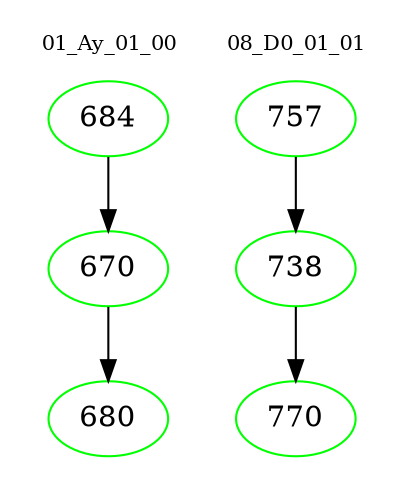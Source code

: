 digraph{
subgraph cluster_0 {
color = white
label = "01_Ay_01_00";
fontsize=10;
T0_684 [label="684", color="green"]
T0_684 -> T0_670 [color="black"]
T0_670 [label="670", color="green"]
T0_670 -> T0_680 [color="black"]
T0_680 [label="680", color="green"]
}
subgraph cluster_1 {
color = white
label = "08_D0_01_01";
fontsize=10;
T1_757 [label="757", color="green"]
T1_757 -> T1_738 [color="black"]
T1_738 [label="738", color="green"]
T1_738 -> T1_770 [color="black"]
T1_770 [label="770", color="green"]
}
}
